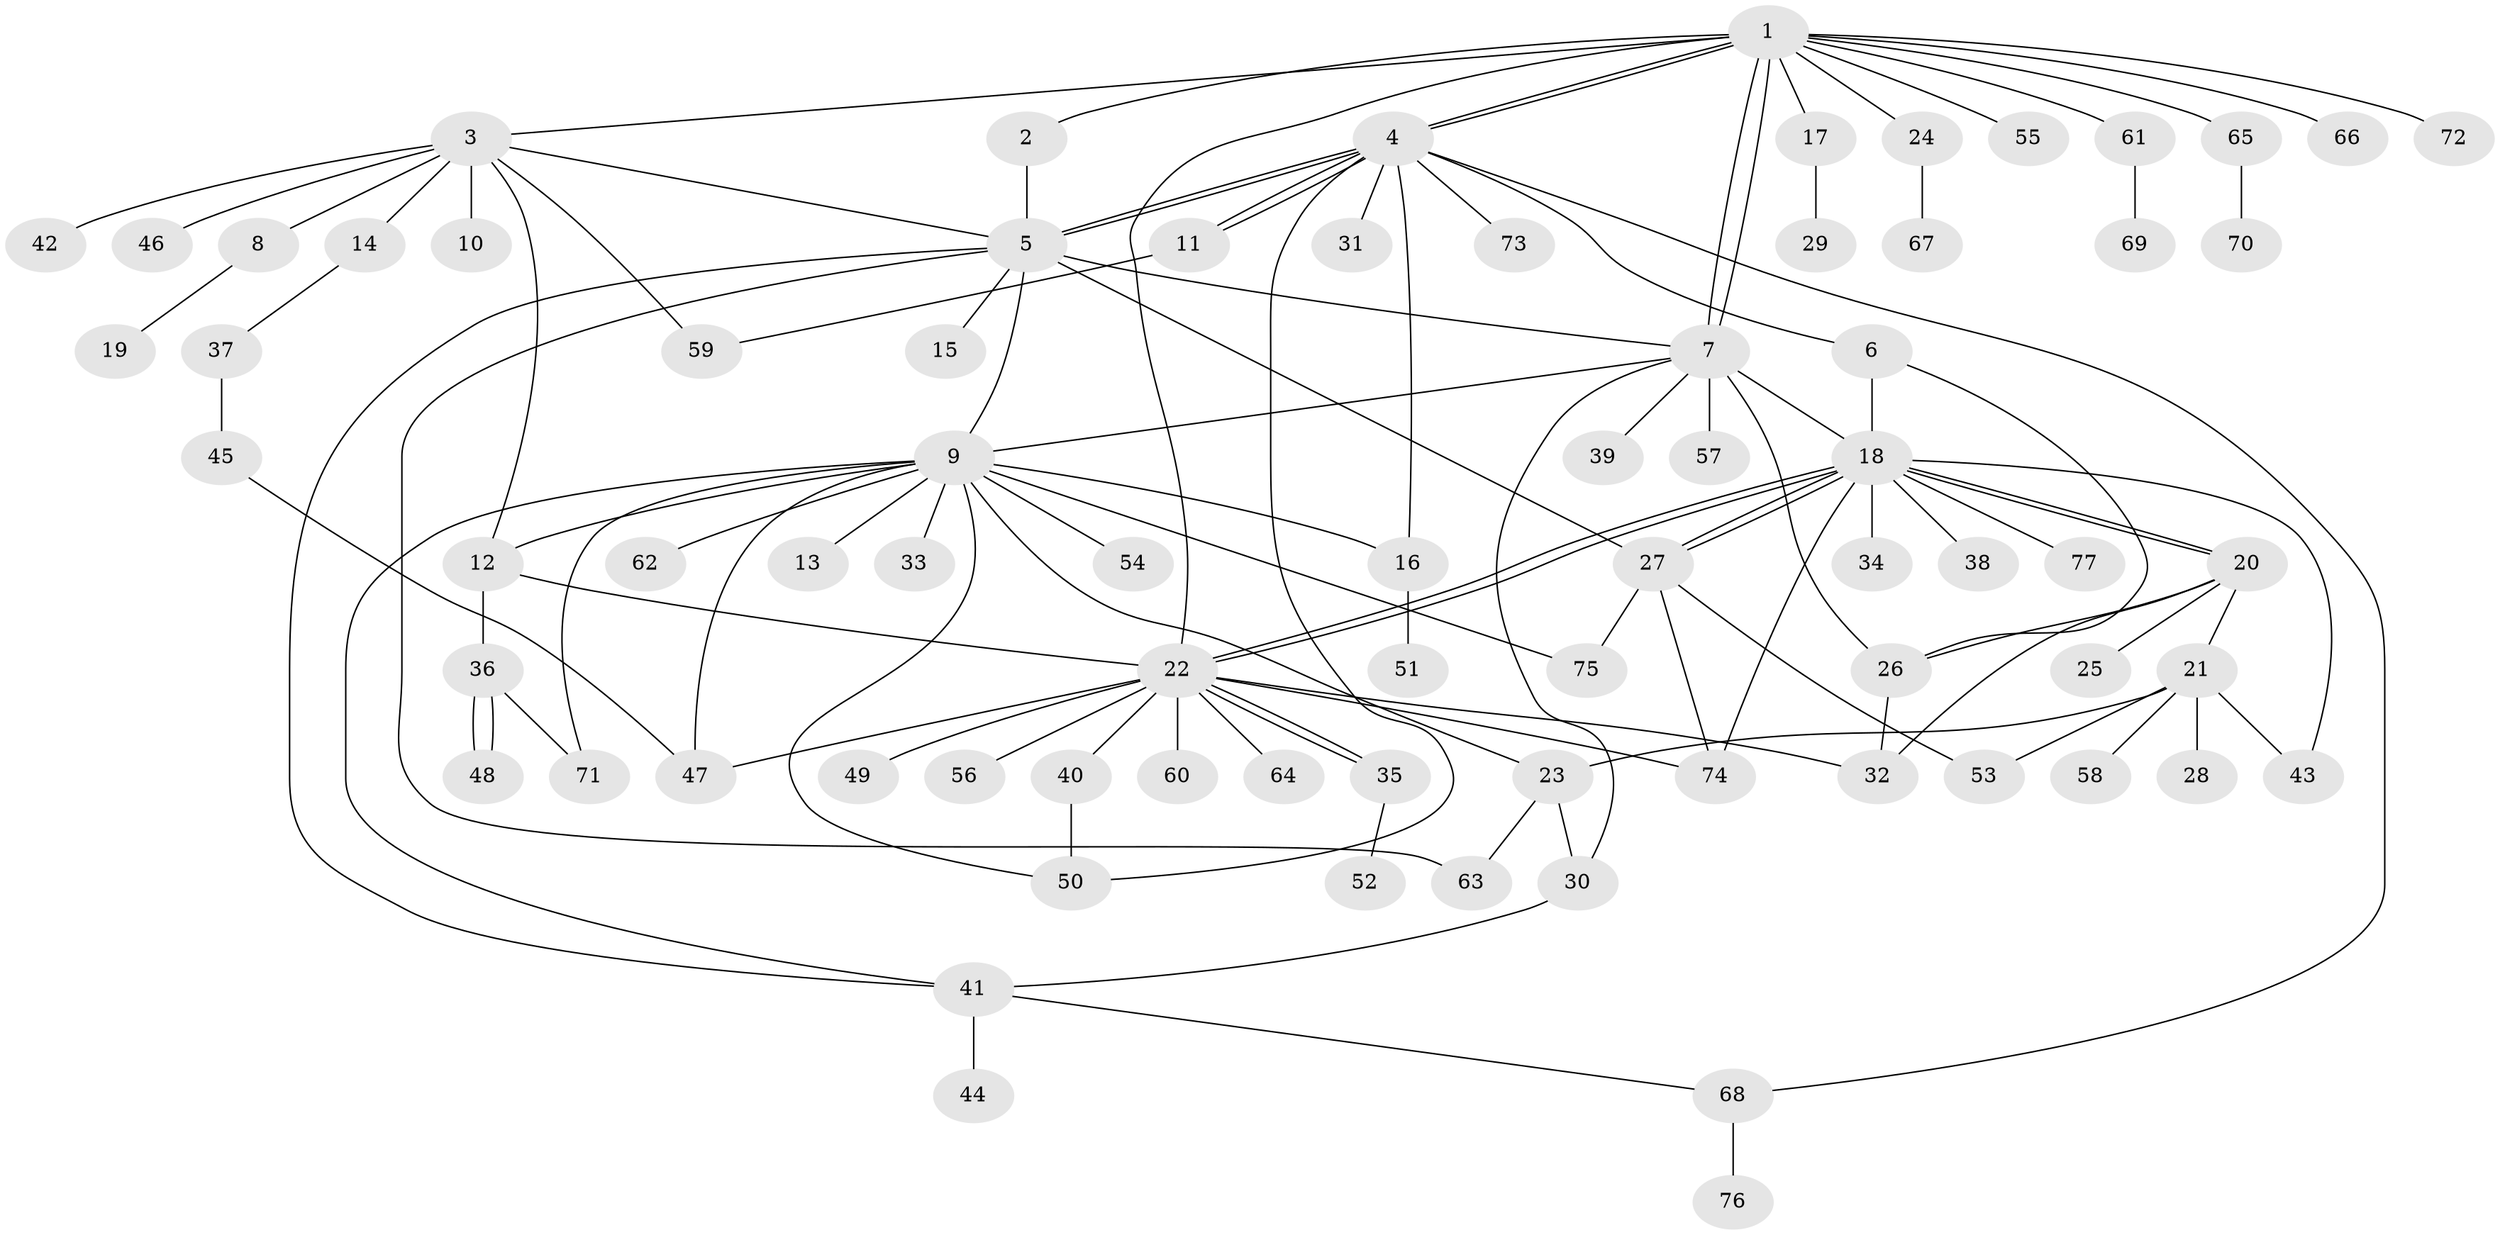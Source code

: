 // coarse degree distribution, {19: 0.01694915254237288, 2: 0.2033898305084746, 8: 0.01694915254237288, 13: 0.05084745762711865, 3: 0.06779661016949153, 1: 0.5254237288135594, 14: 0.01694915254237288, 11: 0.01694915254237288, 5: 0.03389830508474576, 4: 0.03389830508474576, 6: 0.01694915254237288}
// Generated by graph-tools (version 1.1) at 2025/41/03/06/25 10:41:46]
// undirected, 77 vertices, 116 edges
graph export_dot {
graph [start="1"]
  node [color=gray90,style=filled];
  1;
  2;
  3;
  4;
  5;
  6;
  7;
  8;
  9;
  10;
  11;
  12;
  13;
  14;
  15;
  16;
  17;
  18;
  19;
  20;
  21;
  22;
  23;
  24;
  25;
  26;
  27;
  28;
  29;
  30;
  31;
  32;
  33;
  34;
  35;
  36;
  37;
  38;
  39;
  40;
  41;
  42;
  43;
  44;
  45;
  46;
  47;
  48;
  49;
  50;
  51;
  52;
  53;
  54;
  55;
  56;
  57;
  58;
  59;
  60;
  61;
  62;
  63;
  64;
  65;
  66;
  67;
  68;
  69;
  70;
  71;
  72;
  73;
  74;
  75;
  76;
  77;
  1 -- 2;
  1 -- 3;
  1 -- 4;
  1 -- 4;
  1 -- 7;
  1 -- 7;
  1 -- 17;
  1 -- 22;
  1 -- 24;
  1 -- 55;
  1 -- 61;
  1 -- 65;
  1 -- 66;
  1 -- 72;
  2 -- 5;
  3 -- 5;
  3 -- 8;
  3 -- 10;
  3 -- 12;
  3 -- 14;
  3 -- 42;
  3 -- 46;
  3 -- 59;
  4 -- 5;
  4 -- 5;
  4 -- 6;
  4 -- 11;
  4 -- 11;
  4 -- 16;
  4 -- 31;
  4 -- 50;
  4 -- 68;
  4 -- 73;
  5 -- 7;
  5 -- 9;
  5 -- 15;
  5 -- 27;
  5 -- 41;
  5 -- 63;
  6 -- 18;
  6 -- 26;
  7 -- 9;
  7 -- 18;
  7 -- 26;
  7 -- 30;
  7 -- 39;
  7 -- 57;
  8 -- 19;
  9 -- 12;
  9 -- 13;
  9 -- 16;
  9 -- 23;
  9 -- 33;
  9 -- 41;
  9 -- 47;
  9 -- 50;
  9 -- 54;
  9 -- 62;
  9 -- 71;
  9 -- 75;
  11 -- 59;
  12 -- 22;
  12 -- 36;
  14 -- 37;
  16 -- 51;
  17 -- 29;
  18 -- 20;
  18 -- 20;
  18 -- 22;
  18 -- 22;
  18 -- 27;
  18 -- 27;
  18 -- 34;
  18 -- 38;
  18 -- 43;
  18 -- 74;
  18 -- 77;
  20 -- 21;
  20 -- 25;
  20 -- 26;
  20 -- 32;
  21 -- 23;
  21 -- 28;
  21 -- 43;
  21 -- 53;
  21 -- 58;
  22 -- 32;
  22 -- 35;
  22 -- 35;
  22 -- 40;
  22 -- 47;
  22 -- 49;
  22 -- 56;
  22 -- 60;
  22 -- 64;
  22 -- 74;
  23 -- 30;
  23 -- 63;
  24 -- 67;
  26 -- 32;
  27 -- 53;
  27 -- 74;
  27 -- 75;
  30 -- 41;
  35 -- 52;
  36 -- 48;
  36 -- 48;
  36 -- 71;
  37 -- 45;
  40 -- 50;
  41 -- 44;
  41 -- 68;
  45 -- 47;
  61 -- 69;
  65 -- 70;
  68 -- 76;
}
